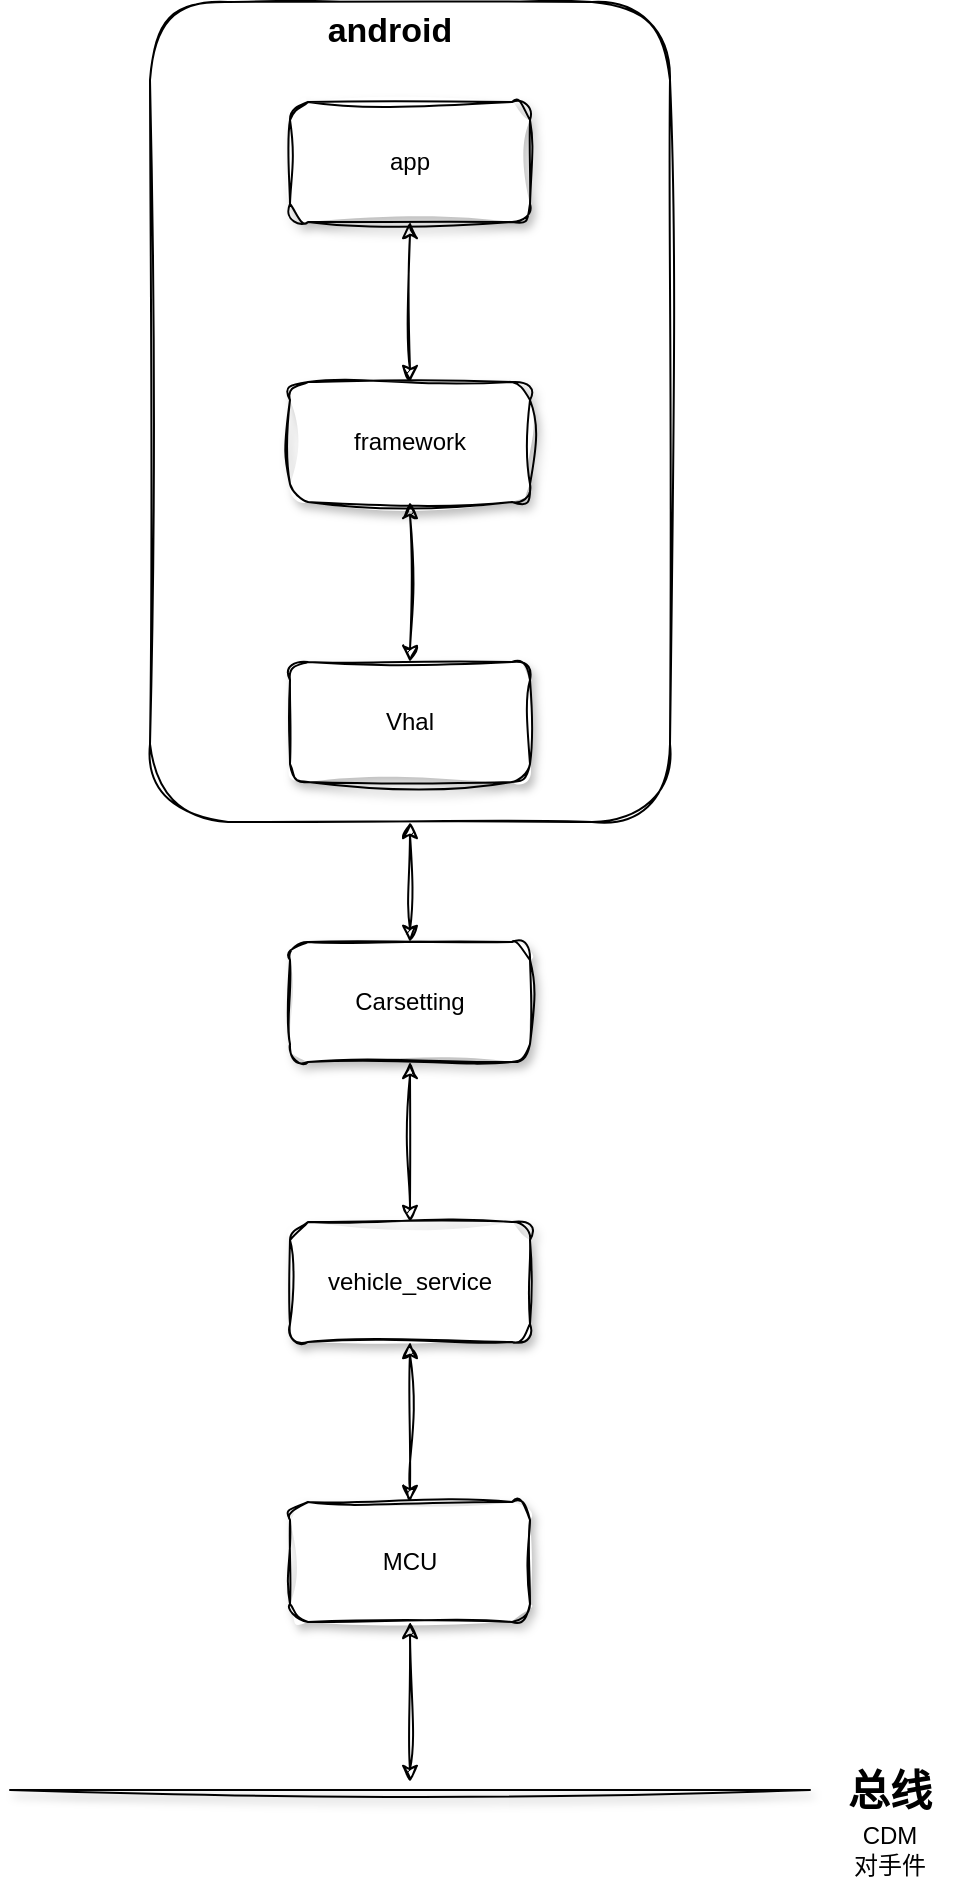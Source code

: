 <mxfile version="24.4.13" type="github">
  <diagram name="Page-1" id="BDDbmoKl4GpbVzZF8vcD">
    <mxGraphModel dx="1036" dy="961" grid="1" gridSize="10" guides="1" tooltips="1" connect="1" arrows="1" fold="1" page="0" pageScale="1" pageWidth="850" pageHeight="1100" math="0" shadow="0">
      <root>
        <mxCell id="0" />
        <mxCell id="1" parent="0" />
        <mxCell id="cp8Z75CcOC4mPG7kLaKy-4" value="Carsetting" style="rounded=1;whiteSpace=wrap;html=1;shadow=1;sketch=1;curveFitting=1;jiggle=2;" vertex="1" parent="1">
          <mxGeometry x="360" y="250" width="120" height="60" as="geometry" />
        </mxCell>
        <mxCell id="cp8Z75CcOC4mPG7kLaKy-6" value="vehicle_service" style="whiteSpace=wrap;html=1;rounded=1;shadow=1;sketch=1;curveFitting=1;jiggle=2;" vertex="1" parent="1">
          <mxGeometry x="360" y="390" width="120" height="60" as="geometry" />
        </mxCell>
        <mxCell id="cp8Z75CcOC4mPG7kLaKy-7" value="MCU" style="whiteSpace=wrap;html=1;rounded=1;shadow=1;sketch=1;curveFitting=1;jiggle=2;" vertex="1" parent="1">
          <mxGeometry x="360" y="530" width="120" height="60" as="geometry" />
        </mxCell>
        <mxCell id="cp8Z75CcOC4mPG7kLaKy-8" value="" style="line;strokeWidth=1;fillColor=none;align=left;verticalAlign=middle;spacingTop=-1;spacingLeft=3;spacingRight=3;rotatable=0;labelPosition=right;points=[];portConstraint=eastwest;strokeColor=inherit;shadow=1;sketch=1;curveFitting=1;jiggle=2;rounded=1;" vertex="1" parent="1">
          <mxGeometry x="220" y="670" width="400" height="8" as="geometry" />
        </mxCell>
        <mxCell id="cp8Z75CcOC4mPG7kLaKy-9" value="&lt;font style=&quot;font-size: 21px;&quot;&gt;&lt;b style=&quot;&quot;&gt;总线&lt;/b&gt;&lt;/font&gt;" style="text;strokeColor=none;align=center;fillColor=none;html=1;verticalAlign=middle;whiteSpace=wrap;rounded=1;shadow=1;sketch=1;curveFitting=1;jiggle=2;glass=0;" vertex="1" parent="1">
          <mxGeometry x="630" y="659" width="60" height="30" as="geometry" />
        </mxCell>
        <mxCell id="cp8Z75CcOC4mPG7kLaKy-10" value="CDM&lt;div&gt;对手件&lt;/div&gt;" style="text;strokeColor=none;align=center;fillColor=none;html=1;verticalAlign=middle;whiteSpace=wrap;rounded=1;shadow=1;sketch=1;curveFitting=1;jiggle=2;" vertex="1" parent="1">
          <mxGeometry x="630" y="689" width="60" height="30" as="geometry" />
        </mxCell>
        <mxCell id="cp8Z75CcOC4mPG7kLaKy-11" value="" style="group;shadow=1;sketch=1;curveFitting=1;jiggle=2;rounded=1;movable=1;resizable=1;rotatable=1;deletable=1;editable=1;locked=0;connectable=1;" vertex="1" connectable="0" parent="1">
          <mxGeometry x="360" y="-170" width="325" height="360" as="geometry" />
        </mxCell>
        <mxCell id="cp8Z75CcOC4mPG7kLaKy-26" value="" style="rounded=1;whiteSpace=wrap;html=1;sketch=1;curveFitting=1;jiggle=2;" vertex="1" parent="cp8Z75CcOC4mPG7kLaKy-11">
          <mxGeometry x="-70" y="-50" width="260" height="410" as="geometry" />
        </mxCell>
        <mxCell id="cp8Z75CcOC4mPG7kLaKy-13" value="Vhal" style="whiteSpace=wrap;html=1;rounded=1;shadow=1;sketch=1;curveFitting=1;jiggle=2;" vertex="1" parent="cp8Z75CcOC4mPG7kLaKy-11">
          <mxGeometry y="280" width="120" height="60" as="geometry" />
        </mxCell>
        <mxCell id="cp8Z75CcOC4mPG7kLaKy-15" value="framework" style="whiteSpace=wrap;html=1;rounded=1;shadow=1;sketch=1;curveFitting=1;jiggle=2;" vertex="1" parent="cp8Z75CcOC4mPG7kLaKy-11">
          <mxGeometry y="140" width="120" height="60" as="geometry" />
        </mxCell>
        <mxCell id="cp8Z75CcOC4mPG7kLaKy-16" value="app" style="whiteSpace=wrap;html=1;rounded=1;shadow=1;sketch=1;curveFitting=1;jiggle=2;" vertex="1" parent="cp8Z75CcOC4mPG7kLaKy-11">
          <mxGeometry width="120" height="60" as="geometry" />
        </mxCell>
        <mxCell id="cp8Z75CcOC4mPG7kLaKy-27" value="&lt;b&gt;&lt;font style=&quot;font-size: 17px;&quot;&gt;android&lt;/font&gt;&lt;/b&gt;" style="text;strokeColor=none;align=center;fillColor=none;html=1;verticalAlign=middle;whiteSpace=wrap;rounded=1;sketch=1;curveFitting=1;jiggle=2;" vertex="1" parent="cp8Z75CcOC4mPG7kLaKy-11">
          <mxGeometry x="20" y="-50" width="60" height="30" as="geometry" />
        </mxCell>
        <mxCell id="cp8Z75CcOC4mPG7kLaKy-48" value="" style="endArrow=classic;startArrow=classic;html=1;rounded=1;sketch=1;hachureGap=4;jiggle=2;curveFitting=1;fontFamily=Architects Daughter;fontSource=https%3A%2F%2Ffonts.googleapis.com%2Fcss%3Ffamily%3DArchitects%2BDaughter;exitX=0.5;exitY=0;exitDx=0;exitDy=0;entryX=0.5;entryY=1;entryDx=0;entryDy=0;" edge="1" parent="cp8Z75CcOC4mPG7kLaKy-11" source="cp8Z75CcOC4mPG7kLaKy-13" target="cp8Z75CcOC4mPG7kLaKy-15">
          <mxGeometry width="50" height="50" relative="1" as="geometry">
            <mxPoint x="160" y="200" as="sourcePoint" />
            <mxPoint x="210" y="150" as="targetPoint" />
          </mxGeometry>
        </mxCell>
        <mxCell id="cp8Z75CcOC4mPG7kLaKy-49" value="" style="endArrow=classic;startArrow=classic;html=1;rounded=1;sketch=1;hachureGap=4;jiggle=2;curveFitting=1;fontFamily=Architects Daughter;fontSource=https%3A%2F%2Ffonts.googleapis.com%2Fcss%3Ffamily%3DArchitects%2BDaughter;entryX=0.5;entryY=1;entryDx=0;entryDy=0;exitX=0.5;exitY=0;exitDx=0;exitDy=0;" edge="1" parent="cp8Z75CcOC4mPG7kLaKy-11" source="cp8Z75CcOC4mPG7kLaKy-15" target="cp8Z75CcOC4mPG7kLaKy-16">
          <mxGeometry width="50" height="50" relative="1" as="geometry">
            <mxPoint x="160" y="200" as="sourcePoint" />
            <mxPoint x="210" y="150" as="targetPoint" />
          </mxGeometry>
        </mxCell>
        <mxCell id="cp8Z75CcOC4mPG7kLaKy-44" value="" style="endArrow=classic;startArrow=classic;html=1;rounded=1;sketch=1;hachureGap=4;jiggle=2;curveFitting=1;fontFamily=Architects Daughter;fontSource=https%3A%2F%2Ffonts.googleapis.com%2Fcss%3Ffamily%3DArchitects%2BDaughter;entryX=0.5;entryY=1;entryDx=0;entryDy=0;exitX=0.5;exitY=0;exitDx=0;exitDy=0;" edge="1" parent="1" source="cp8Z75CcOC4mPG7kLaKy-6" target="cp8Z75CcOC4mPG7kLaKy-4">
          <mxGeometry width="50" height="50" relative="1" as="geometry">
            <mxPoint x="520" y="430" as="sourcePoint" />
            <mxPoint x="570" y="380" as="targetPoint" />
          </mxGeometry>
        </mxCell>
        <mxCell id="cp8Z75CcOC4mPG7kLaKy-45" value="" style="endArrow=classic;startArrow=classic;html=1;rounded=1;sketch=1;hachureGap=4;jiggle=2;curveFitting=1;fontFamily=Architects Daughter;fontSource=https%3A%2F%2Ffonts.googleapis.com%2Fcss%3Ffamily%3DArchitects%2BDaughter;" edge="1" parent="1">
          <mxGeometry width="50" height="50" relative="1" as="geometry">
            <mxPoint x="420" y="250" as="sourcePoint" />
            <mxPoint x="420" y="190" as="targetPoint" />
          </mxGeometry>
        </mxCell>
        <mxCell id="cp8Z75CcOC4mPG7kLaKy-46" value="" style="endArrow=classic;startArrow=classic;html=1;rounded=1;sketch=1;hachureGap=4;jiggle=2;curveFitting=1;fontFamily=Architects Daughter;fontSource=https%3A%2F%2Ffonts.googleapis.com%2Fcss%3Ffamily%3DArchitects%2BDaughter;entryX=0.5;entryY=1;entryDx=0;entryDy=0;exitX=0.5;exitY=0;exitDx=0;exitDy=0;" edge="1" parent="1" source="cp8Z75CcOC4mPG7kLaKy-7" target="cp8Z75CcOC4mPG7kLaKy-6">
          <mxGeometry width="50" height="50" relative="1" as="geometry">
            <mxPoint x="440" y="410" as="sourcePoint" />
            <mxPoint x="440" y="330" as="targetPoint" />
          </mxGeometry>
        </mxCell>
        <mxCell id="cp8Z75CcOC4mPG7kLaKy-47" value="" style="endArrow=classic;startArrow=classic;html=1;rounded=1;sketch=1;hachureGap=4;jiggle=2;curveFitting=1;fontFamily=Architects Daughter;fontSource=https%3A%2F%2Ffonts.googleapis.com%2Fcss%3Ffamily%3DArchitects%2BDaughter;entryX=0.5;entryY=1;entryDx=0;entryDy=0;exitX=0.5;exitY=0;exitDx=0;exitDy=0;exitPerimeter=0;" edge="1" parent="1" source="cp8Z75CcOC4mPG7kLaKy-8" target="cp8Z75CcOC4mPG7kLaKy-7">
          <mxGeometry width="50" height="50" relative="1" as="geometry">
            <mxPoint x="520" y="630" as="sourcePoint" />
            <mxPoint x="570" y="580" as="targetPoint" />
          </mxGeometry>
        </mxCell>
      </root>
    </mxGraphModel>
  </diagram>
</mxfile>
